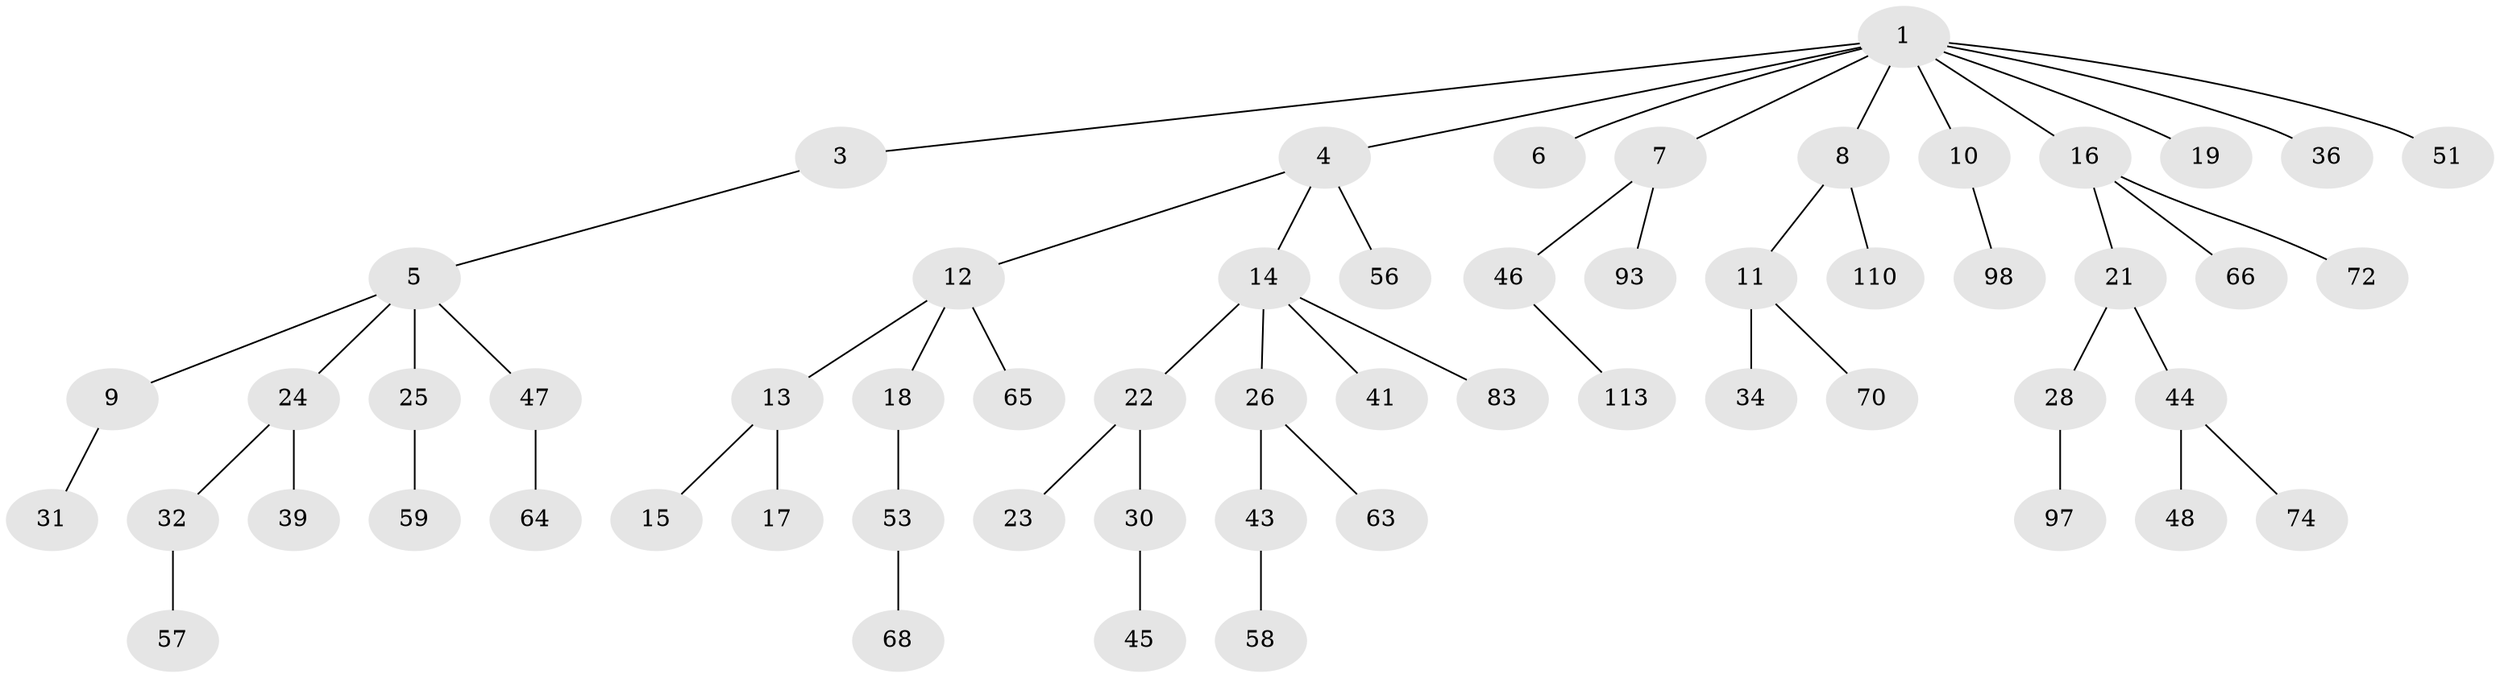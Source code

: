 // original degree distribution, {6: 0.02564102564102564, 4: 0.07692307692307693, 5: 0.017094017094017096, 1: 0.5042735042735043, 3: 0.1794871794871795, 2: 0.19658119658119658}
// Generated by graph-tools (version 1.1) at 2025/15/03/09/25 04:15:32]
// undirected, 58 vertices, 57 edges
graph export_dot {
graph [start="1"]
  node [color=gray90,style=filled];
  1 [super="+2"];
  3 [super="+116+33"];
  4 [super="+92+40"];
  5 [super="+20+75"];
  6;
  7;
  8;
  9;
  10 [super="+62"];
  11;
  12;
  13;
  14 [super="+27"];
  15 [super="+102"];
  16 [super="+37"];
  17 [super="+76+117"];
  18 [super="+38+55"];
  19;
  21 [super="+103"];
  22 [super="+61"];
  23 [super="+42"];
  24 [super="+29"];
  25;
  26;
  28 [super="+54"];
  30 [super="+35"];
  31;
  32 [super="+107+60"];
  34;
  36 [super="+77"];
  39 [super="+52"];
  41;
  43 [super="+71"];
  44;
  45;
  46;
  47 [super="+73"];
  48 [super="+101"];
  51 [super="+91+78"];
  53 [super="+89"];
  56;
  57;
  58;
  59;
  63;
  64;
  65 [super="+69+80"];
  66;
  68;
  70 [super="+86"];
  72;
  74;
  83;
  93;
  97;
  98;
  110;
  113 [super="+114"];
  1 -- 4;
  1 -- 6;
  1 -- 8;
  1 -- 19;
  1 -- 51;
  1 -- 16;
  1 -- 3;
  1 -- 36;
  1 -- 7;
  1 -- 10;
  3 -- 5;
  4 -- 12;
  4 -- 14;
  4 -- 56;
  5 -- 9;
  5 -- 24;
  5 -- 25;
  5 -- 47;
  7 -- 46;
  7 -- 93;
  8 -- 11;
  8 -- 110;
  9 -- 31;
  10 -- 98;
  11 -- 34;
  11 -- 70;
  12 -- 13;
  12 -- 18;
  12 -- 65;
  13 -- 15;
  13 -- 17;
  14 -- 22;
  14 -- 26;
  14 -- 41;
  14 -- 83;
  16 -- 21;
  16 -- 66;
  16 -- 72;
  18 -- 53;
  21 -- 28;
  21 -- 44;
  22 -- 23;
  22 -- 30;
  24 -- 39;
  24 -- 32;
  25 -- 59;
  26 -- 43;
  26 -- 63;
  28 -- 97;
  30 -- 45;
  32 -- 57;
  43 -- 58;
  44 -- 48;
  44 -- 74;
  46 -- 113;
  47 -- 64;
  53 -- 68;
}
